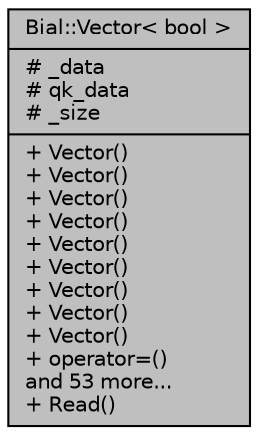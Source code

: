 digraph "Bial::Vector&lt; bool &gt;"
{
  edge [fontname="Helvetica",fontsize="10",labelfontname="Helvetica",labelfontsize="10"];
  node [fontname="Helvetica",fontsize="10",shape=record];
  Node1 [label="{Bial::Vector\< bool \>\n|# _data\l# qk_data\l# _size\l|+ Vector()\l+ Vector()\l+ Vector()\l+ Vector()\l+ Vector()\l+ Vector()\l+ Vector()\l+ Vector()\l+ Vector()\l+ operator=()\land 53 more...\l+ Read()\l}",height=0.2,width=0.4,color="black", fillcolor="grey75", style="filled", fontcolor="black"];
}

